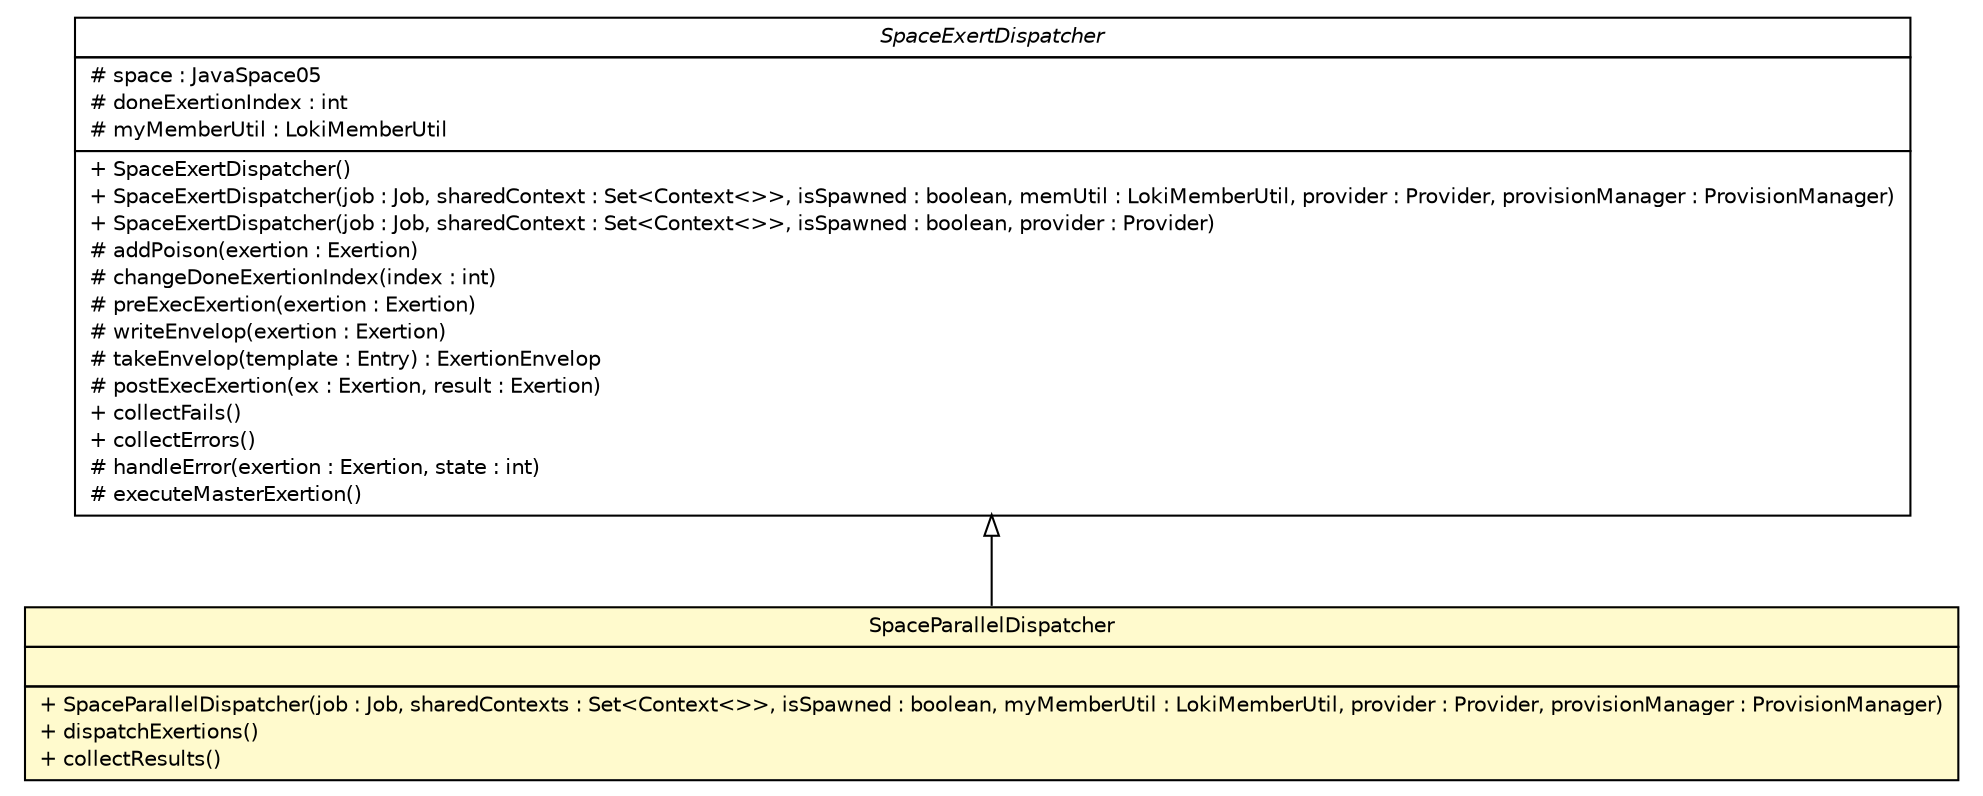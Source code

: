 #!/usr/local/bin/dot
#
# Class diagram 
# Generated by UMLGraph version R5_6 (http://www.umlgraph.org/)
#

digraph G {
	edge [fontname="Helvetica",fontsize=10,labelfontname="Helvetica",labelfontsize=10];
	node [fontname="Helvetica",fontsize=10,shape=plaintext];
	nodesep=0.25;
	ranksep=0.5;
	// sorcer.core.dispatch.SpaceExertDispatcher
	c337129 [label=<<table title="sorcer.core.dispatch.SpaceExertDispatcher" border="0" cellborder="1" cellspacing="0" cellpadding="2" port="p" href="./SpaceExertDispatcher.html">
		<tr><td><table border="0" cellspacing="0" cellpadding="1">
<tr><td align="center" balign="center"><font face="Helvetica-Oblique"> SpaceExertDispatcher </font></td></tr>
		</table></td></tr>
		<tr><td><table border="0" cellspacing="0" cellpadding="1">
<tr><td align="left" balign="left"> # space : JavaSpace05 </td></tr>
<tr><td align="left" balign="left"> # doneExertionIndex : int </td></tr>
<tr><td align="left" balign="left"> # myMemberUtil : LokiMemberUtil </td></tr>
		</table></td></tr>
		<tr><td><table border="0" cellspacing="0" cellpadding="1">
<tr><td align="left" balign="left"> + SpaceExertDispatcher() </td></tr>
<tr><td align="left" balign="left"> + SpaceExertDispatcher(job : Job, sharedContext : Set&lt;Context&lt;&gt;&gt;, isSpawned : boolean, memUtil : LokiMemberUtil, provider : Provider, provisionManager : ProvisionManager) </td></tr>
<tr><td align="left" balign="left"> + SpaceExertDispatcher(job : Job, sharedContext : Set&lt;Context&lt;&gt;&gt;, isSpawned : boolean, provider : Provider) </td></tr>
<tr><td align="left" balign="left"> # addPoison(exertion : Exertion) </td></tr>
<tr><td align="left" balign="left"> # changeDoneExertionIndex(index : int) </td></tr>
<tr><td align="left" balign="left"> # preExecExertion(exertion : Exertion) </td></tr>
<tr><td align="left" balign="left"> # writeEnvelop(exertion : Exertion) </td></tr>
<tr><td align="left" balign="left"> # takeEnvelop(template : Entry) : ExertionEnvelop </td></tr>
<tr><td align="left" balign="left"> # postExecExertion(ex : Exertion, result : Exertion) </td></tr>
<tr><td align="left" balign="left"> + collectFails() </td></tr>
<tr><td align="left" balign="left"> + collectErrors() </td></tr>
<tr><td align="left" balign="left"> # handleError(exertion : Exertion, state : int) </td></tr>
<tr><td align="left" balign="left"> # executeMasterExertion() </td></tr>
		</table></td></tr>
		</table>>, URL="./SpaceExertDispatcher.html", fontname="Helvetica", fontcolor="black", fontsize=10.0];
	// sorcer.core.dispatch.SpaceParallelDispatcher
	c337144 [label=<<table title="sorcer.core.dispatch.SpaceParallelDispatcher" border="0" cellborder="1" cellspacing="0" cellpadding="2" port="p" bgcolor="lemonChiffon" href="./SpaceParallelDispatcher.html">
		<tr><td><table border="0" cellspacing="0" cellpadding="1">
<tr><td align="center" balign="center"> SpaceParallelDispatcher </td></tr>
		</table></td></tr>
		<tr><td><table border="0" cellspacing="0" cellpadding="1">
<tr><td align="left" balign="left">  </td></tr>
		</table></td></tr>
		<tr><td><table border="0" cellspacing="0" cellpadding="1">
<tr><td align="left" balign="left"> + SpaceParallelDispatcher(job : Job, sharedContexts : Set&lt;Context&lt;&gt;&gt;, isSpawned : boolean, myMemberUtil : LokiMemberUtil, provider : Provider, provisionManager : ProvisionManager) </td></tr>
<tr><td align="left" balign="left"> + dispatchExertions() </td></tr>
<tr><td align="left" balign="left"> + collectResults() </td></tr>
		</table></td></tr>
		</table>>, URL="./SpaceParallelDispatcher.html", fontname="Helvetica", fontcolor="black", fontsize=10.0];
	//sorcer.core.dispatch.SpaceParallelDispatcher extends sorcer.core.dispatch.SpaceExertDispatcher
	c337129:p -> c337144:p [dir=back,arrowtail=empty];
}

